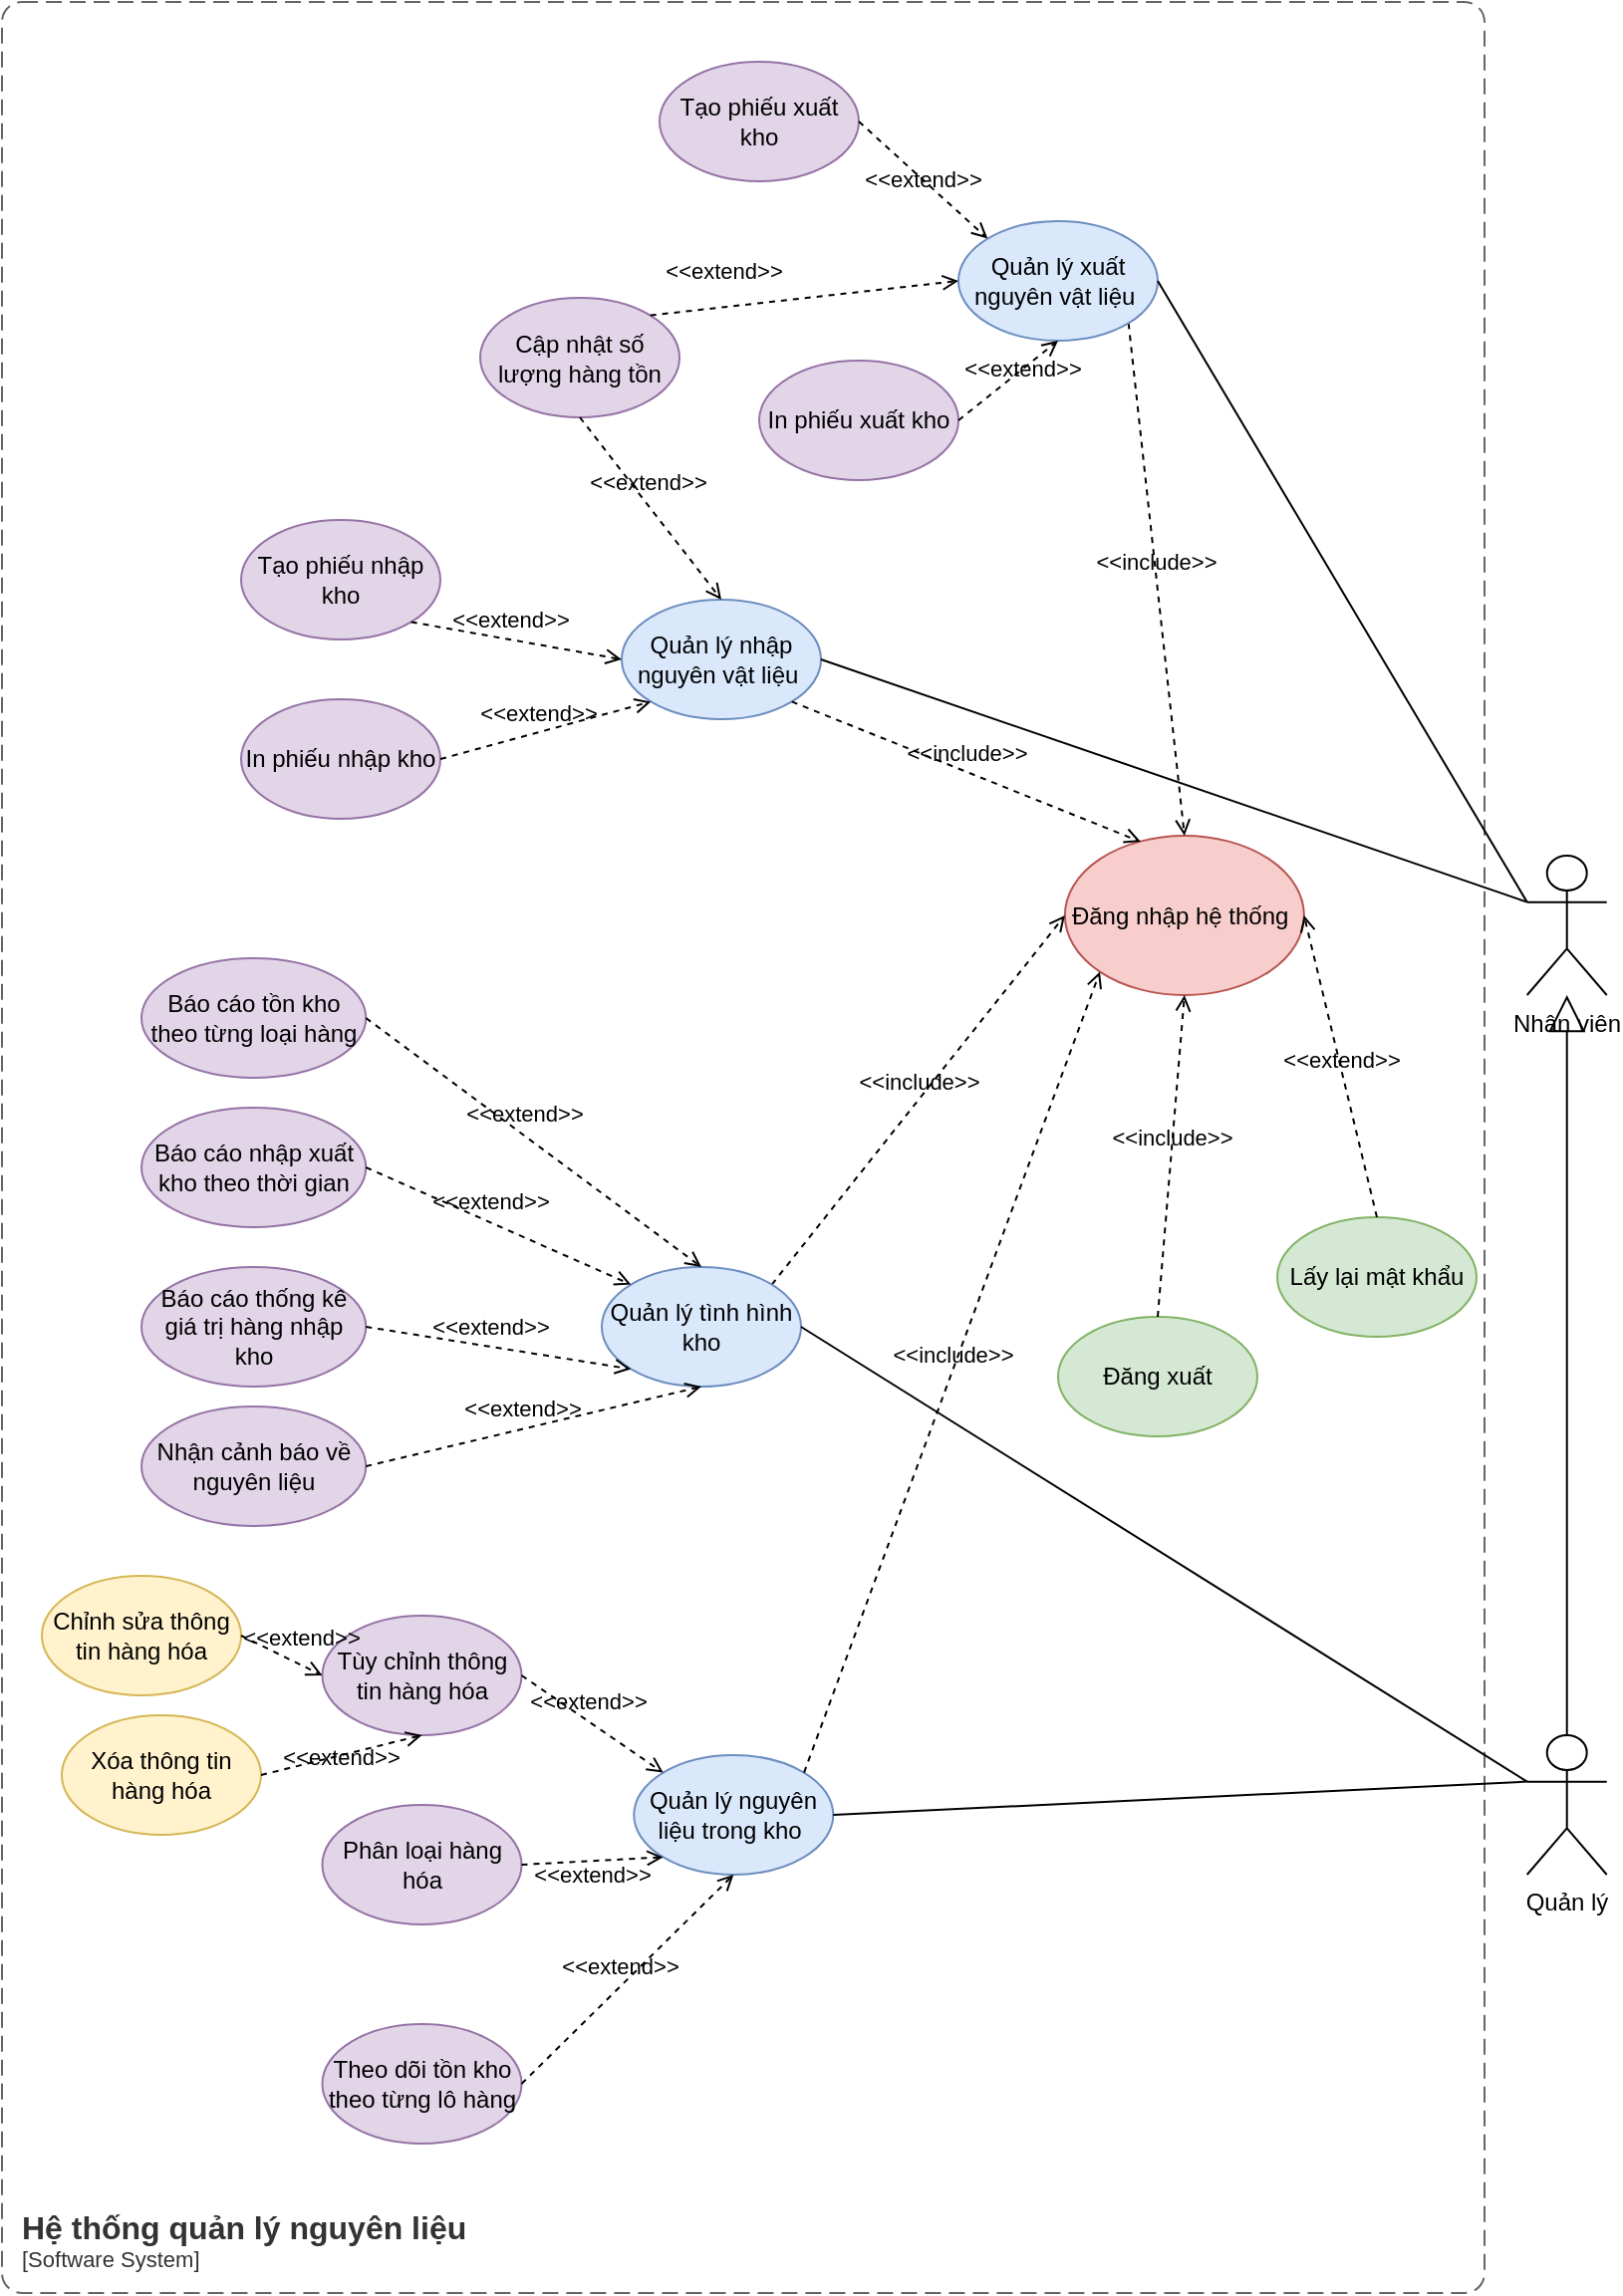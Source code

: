 <mxfile version="23.1.5" type="device">
  <diagram name="Page-1" id="vJp2piSBo7w1ZP9N7CSG">
    <mxGraphModel dx="2398" dy="1553" grid="1" gridSize="10" guides="1" tooltips="1" connect="1" arrows="1" fold="1" page="1" pageScale="1" pageWidth="827" pageHeight="1169" math="0" shadow="0">
      <root>
        <mxCell id="0" />
        <mxCell id="1" parent="0" />
        <object placeholders="1" c4Name="Hệ thống quản lý nguyên liệu" c4Type="SystemScopeBoundary" c4Application="Software System" label="&lt;font style=&quot;font-size: 16px&quot;&gt;&lt;b&gt;&lt;div style=&quot;text-align: left&quot;&gt;%c4Name%&lt;/div&gt;&lt;/b&gt;&lt;/font&gt;&lt;div style=&quot;text-align: left&quot;&gt;[%c4Application%]&lt;/div&gt;" id="LB-7-wC-m8ZPdhusKRaJ-1">
          <mxCell style="rounded=1;fontSize=11;whiteSpace=wrap;html=1;dashed=1;arcSize=20;fillColor=none;strokeColor=#666666;fontColor=#333333;labelBackgroundColor=none;align=left;verticalAlign=bottom;labelBorderColor=none;spacingTop=0;spacing=10;dashPattern=8 4;metaEdit=1;rotatable=0;perimeter=rectanglePerimeter;noLabel=0;labelPadding=0;allowArrows=0;connectable=0;expand=0;recursiveResize=0;editable=1;pointerEvents=0;absoluteArcSize=1;points=[[0.25,0,0],[0.5,0,0],[0.75,0,0],[1,0.25,0],[1,0.5,0],[1,0.75,0],[0.75,1,0],[0.5,1,0],[0.25,1,0],[0,0.75,0],[0,0.5,0],[0,0.25,0]];" parent="1" vertex="1">
            <mxGeometry x="830" y="10" width="744" height="1150" as="geometry" />
          </mxCell>
        </object>
        <mxCell id="KORaT0S3K6uB-MI05ZFw-1" value="Đăng nhập hệ thống&amp;nbsp;" style="ellipse;whiteSpace=wrap;html=1;fillColor=#f8cecc;strokeColor=#b85450;" parent="1" vertex="1">
          <mxGeometry x="1363.43" y="428.5" width="120" height="80" as="geometry" />
        </mxCell>
        <mxCell id="KORaT0S3K6uB-MI05ZFw-2" value="Quản lý nhập nguyên vật liệu&amp;nbsp;" style="ellipse;whiteSpace=wrap;html=1;fillColor=#dae8fc;strokeColor=#6c8ebf;" parent="1" vertex="1">
          <mxGeometry x="1141" y="310" width="100" height="60" as="geometry" />
        </mxCell>
        <mxCell id="KORaT0S3K6uB-MI05ZFw-7" value="Tạo phiếu nhập kho" style="ellipse;whiteSpace=wrap;html=1;fillColor=#e1d5e7;strokeColor=#9673a6;" parent="1" vertex="1">
          <mxGeometry x="950.0" y="270" width="100" height="60" as="geometry" />
        </mxCell>
        <mxCell id="KORaT0S3K6uB-MI05ZFw-13" value="Cập nhật số lượng hàng tồn" style="ellipse;whiteSpace=wrap;html=1;fillColor=#e1d5e7;strokeColor=#9673a6;" parent="1" vertex="1">
          <mxGeometry x="1070" y="158.5" width="100" height="60" as="geometry" />
        </mxCell>
        <mxCell id="KORaT0S3K6uB-MI05ZFw-26" value="Quản lý nguyên liệu trong kho&amp;nbsp;" style="ellipse;whiteSpace=wrap;html=1;fillColor=#dae8fc;strokeColor=#6c8ebf;" parent="1" vertex="1">
          <mxGeometry x="1147.15" y="890" width="100" height="60" as="geometry" />
        </mxCell>
        <mxCell id="KORaT0S3K6uB-MI05ZFw-27" value="Phân loại hàng hóa" style="ellipse;whiteSpace=wrap;html=1;fillColor=#e1d5e7;strokeColor=#9673a6;" parent="1" vertex="1">
          <mxGeometry x="990.75" y="915" width="100" height="60" as="geometry" />
        </mxCell>
        <mxCell id="KORaT0S3K6uB-MI05ZFw-28" value="Theo dõi tồn kho theo từng lô hàng" style="ellipse;whiteSpace=wrap;html=1;fillColor=#e1d5e7;strokeColor=#9673a6;" parent="1" vertex="1">
          <mxGeometry x="990.75" y="1025" width="100" height="60" as="geometry" />
        </mxCell>
        <mxCell id="KORaT0S3K6uB-MI05ZFw-30" value="Tùy chỉnh thông tin hàng hóa" style="ellipse;whiteSpace=wrap;html=1;fillColor=#e1d5e7;strokeColor=#9673a6;" parent="1" vertex="1">
          <mxGeometry x="990.75" y="820" width="100" height="60" as="geometry" />
        </mxCell>
        <mxCell id="KORaT0S3K6uB-MI05ZFw-36" value="In phiếu nhập kho" style="ellipse;whiteSpace=wrap;html=1;fillColor=#e1d5e7;strokeColor=#9673a6;" parent="1" vertex="1">
          <mxGeometry x="950.0" y="360" width="100" height="60" as="geometry" />
        </mxCell>
        <mxCell id="KORaT0S3K6uB-MI05ZFw-43" value="&amp;lt;&amp;lt;include&amp;gt;&amp;gt;" style="html=1;verticalAlign=bottom;labelBackgroundColor=none;endArrow=open;endFill=0;dashed=1;rounded=0;exitX=1;exitY=1;exitDx=0;exitDy=0;entryX=0.5;entryY=0;entryDx=0;entryDy=0;" parent="1" source="KORaT0S3K6uB-MI05ZFw-83" target="KORaT0S3K6uB-MI05ZFw-1" edge="1">
          <mxGeometry width="160" relative="1" as="geometry">
            <mxPoint x="1457.79" y="198.5" as="sourcePoint" />
            <mxPoint x="1492.93" y="378.5" as="targetPoint" />
          </mxGeometry>
        </mxCell>
        <mxCell id="KORaT0S3K6uB-MI05ZFw-44" value="&amp;lt;&amp;lt;include&amp;gt;&amp;gt;" style="html=1;verticalAlign=bottom;labelBackgroundColor=none;endArrow=open;endFill=0;dashed=1;rounded=0;exitX=1;exitY=0;exitDx=0;exitDy=0;entryX=0;entryY=1;entryDx=0;entryDy=0;" parent="1" source="KORaT0S3K6uB-MI05ZFw-26" target="KORaT0S3K6uB-MI05ZFw-1" edge="1">
          <mxGeometry width="160" relative="1" as="geometry">
            <mxPoint x="1647.93" y="195" as="sourcePoint" />
            <mxPoint x="1852.93" y="565" as="targetPoint" />
          </mxGeometry>
        </mxCell>
        <mxCell id="KORaT0S3K6uB-MI05ZFw-45" value="&amp;lt;&amp;lt;extend&amp;gt;&amp;gt;" style="html=1;verticalAlign=bottom;labelBackgroundColor=none;endArrow=open;endFill=0;dashed=1;rounded=0;entryX=0;entryY=0;entryDx=0;entryDy=0;exitX=1;exitY=0.5;exitDx=0;exitDy=0;" parent="1" source="KORaT0S3K6uB-MI05ZFw-30" target="KORaT0S3K6uB-MI05ZFw-26" edge="1">
          <mxGeometry x="-0.072" y="1" width="160" relative="1" as="geometry">
            <mxPoint x="1126.61" y="855" as="sourcePoint" />
            <mxPoint x="1191.61" y="885" as="targetPoint" />
            <mxPoint as="offset" />
          </mxGeometry>
        </mxCell>
        <mxCell id="KORaT0S3K6uB-MI05ZFw-46" value="&amp;lt;&amp;lt;extend&amp;gt;&amp;gt;" style="html=1;verticalAlign=bottom;labelBackgroundColor=none;endArrow=open;endFill=0;dashed=1;rounded=0;entryX=0;entryY=1;entryDx=0;entryDy=0;exitX=1;exitY=0.5;exitDx=0;exitDy=0;" parent="1" source="KORaT0S3K6uB-MI05ZFw-27" target="KORaT0S3K6uB-MI05ZFw-26" edge="1">
          <mxGeometry x="-0.043" y="-16" width="160" relative="1" as="geometry">
            <mxPoint x="1166.11" y="1060" as="sourcePoint" />
            <mxPoint x="1209.11" y="1139" as="targetPoint" />
            <mxPoint as="offset" />
          </mxGeometry>
        </mxCell>
        <mxCell id="KORaT0S3K6uB-MI05ZFw-47" value="&amp;lt;&amp;lt;extend&amp;gt;&amp;gt;" style="html=1;verticalAlign=bottom;labelBackgroundColor=none;endArrow=open;endFill=0;dashed=1;rounded=0;entryX=0.5;entryY=1;entryDx=0;entryDy=0;exitX=1;exitY=0.5;exitDx=0;exitDy=0;" parent="1" source="KORaT0S3K6uB-MI05ZFw-28" target="KORaT0S3K6uB-MI05ZFw-26" edge="1">
          <mxGeometry x="-0.072" y="1" width="160" relative="1" as="geometry">
            <mxPoint x="1109.11" y="1230" as="sourcePoint" />
            <mxPoint x="1152.11" y="1309" as="targetPoint" />
            <mxPoint as="offset" />
          </mxGeometry>
        </mxCell>
        <mxCell id="KORaT0S3K6uB-MI05ZFw-56" value="&amp;lt;&amp;lt;include&amp;gt;&amp;gt;" style="html=1;verticalAlign=bottom;labelBackgroundColor=none;endArrow=open;endFill=0;dashed=1;rounded=0;exitX=1;exitY=1;exitDx=0;exitDy=0;entryX=0.317;entryY=0.038;entryDx=0;entryDy=0;entryPerimeter=0;" parent="1" source="KORaT0S3K6uB-MI05ZFw-2" target="KORaT0S3K6uB-MI05ZFw-1" edge="1">
          <mxGeometry width="160" relative="1" as="geometry">
            <mxPoint x="1637.93" y="188.5" as="sourcePoint" />
            <mxPoint x="1792.93" y="418.5" as="targetPoint" />
          </mxGeometry>
        </mxCell>
        <mxCell id="KORaT0S3K6uB-MI05ZFw-57" value="&amp;lt;&amp;lt;extend&amp;gt;&amp;gt;" style="html=1;verticalAlign=bottom;labelBackgroundColor=none;endArrow=open;endFill=0;dashed=1;rounded=0;entryX=0;entryY=0.5;entryDx=0;entryDy=0;exitX=1;exitY=1;exitDx=0;exitDy=0;" parent="1" source="KORaT0S3K6uB-MI05ZFw-7" target="KORaT0S3K6uB-MI05ZFw-2" edge="1">
          <mxGeometry x="-0.072" y="1" width="160" relative="1" as="geometry">
            <mxPoint x="1131.93" y="243.5" as="sourcePoint" />
            <mxPoint x="1232.93" y="363.5" as="targetPoint" />
            <mxPoint as="offset" />
          </mxGeometry>
        </mxCell>
        <mxCell id="KORaT0S3K6uB-MI05ZFw-58" value="&amp;lt;&amp;lt;extend&amp;gt;&amp;gt;" style="html=1;verticalAlign=bottom;labelBackgroundColor=none;endArrow=open;endFill=0;dashed=1;rounded=0;exitX=0.5;exitY=1;exitDx=0;exitDy=0;entryX=0.5;entryY=0;entryDx=0;entryDy=0;" parent="1" source="KORaT0S3K6uB-MI05ZFw-13" target="KORaT0S3K6uB-MI05ZFw-2" edge="1">
          <mxGeometry x="-0.072" y="1" width="160" relative="1" as="geometry">
            <mxPoint x="1141.93" y="253.5" as="sourcePoint" />
            <mxPoint x="1260" y="293.5" as="targetPoint" />
            <mxPoint as="offset" />
          </mxGeometry>
        </mxCell>
        <mxCell id="KORaT0S3K6uB-MI05ZFw-59" value="&amp;lt;&amp;lt;extend&amp;gt;&amp;gt;" style="html=1;verticalAlign=bottom;labelBackgroundColor=none;endArrow=open;endFill=0;dashed=1;rounded=0;entryX=0;entryY=1;entryDx=0;entryDy=0;exitX=1;exitY=0.5;exitDx=0;exitDy=0;" parent="1" source="KORaT0S3K6uB-MI05ZFw-36" target="KORaT0S3K6uB-MI05ZFw-2" edge="1">
          <mxGeometry x="-0.072" y="1" width="160" relative="1" as="geometry">
            <mxPoint x="1142.93" y="398.5" as="sourcePoint" />
            <mxPoint x="1229.93" y="412.5" as="targetPoint" />
            <mxPoint as="offset" />
          </mxGeometry>
        </mxCell>
        <mxCell id="KORaT0S3K6uB-MI05ZFw-67" value="Lấy lại mật khẩu" style="ellipse;whiteSpace=wrap;html=1;fillColor=#d5e8d4;strokeColor=#82b366;" parent="1" vertex="1">
          <mxGeometry x="1470" y="620" width="100" height="60" as="geometry" />
        </mxCell>
        <mxCell id="KORaT0S3K6uB-MI05ZFw-68" value="&amp;lt;&amp;lt;extend&amp;gt;&amp;gt;" style="html=1;verticalAlign=bottom;labelBackgroundColor=none;endArrow=open;endFill=0;dashed=1;rounded=0;entryX=1;entryY=0.5;entryDx=0;entryDy=0;exitX=0.5;exitY=0;exitDx=0;exitDy=0;" parent="1" source="KORaT0S3K6uB-MI05ZFw-67" target="KORaT0S3K6uB-MI05ZFw-1" edge="1">
          <mxGeometry x="-0.072" y="1" width="160" relative="1" as="geometry">
            <mxPoint x="1831.46" y="1065" as="sourcePoint" />
            <mxPoint x="1660.96" y="835" as="targetPoint" />
            <mxPoint as="offset" />
          </mxGeometry>
        </mxCell>
        <mxCell id="KORaT0S3K6uB-MI05ZFw-71" value="Đăng xuất" style="ellipse;whiteSpace=wrap;html=1;fillColor=#d5e8d4;strokeColor=#82b366;" parent="1" vertex="1">
          <mxGeometry x="1360.0" y="670" width="100" height="60" as="geometry" />
        </mxCell>
        <mxCell id="KORaT0S3K6uB-MI05ZFw-72" value="&amp;lt;&amp;lt;include&amp;gt;&amp;gt;" style="html=1;verticalAlign=bottom;labelBackgroundColor=none;endArrow=open;endFill=0;dashed=1;rounded=0;exitX=0.5;exitY=0;exitDx=0;exitDy=0;entryX=0.5;entryY=1;entryDx=0;entryDy=0;" parent="1" source="KORaT0S3K6uB-MI05ZFw-71" target="KORaT0S3K6uB-MI05ZFw-1" edge="1">
          <mxGeometry width="160" relative="1" as="geometry">
            <mxPoint x="1620.96" y="885" as="sourcePoint" />
            <mxPoint x="1442.93" y="545" as="targetPoint" />
          </mxGeometry>
        </mxCell>
        <mxCell id="KORaT0S3K6uB-MI05ZFw-73" value="&amp;lt;&amp;lt;include&amp;gt;&amp;gt;" style="html=1;verticalAlign=bottom;labelBackgroundColor=none;endArrow=open;endFill=0;dashed=1;rounded=0;exitX=1;exitY=0;exitDx=0;exitDy=0;entryX=0;entryY=0.5;entryDx=0;entryDy=0;" parent="1" source="KORaT0S3K6uB-MI05ZFw-94" target="KORaT0S3K6uB-MI05ZFw-1" edge="1">
          <mxGeometry width="160" relative="1" as="geometry">
            <mxPoint x="1280.5" y="640" as="sourcePoint" />
            <mxPoint x="1443.93" y="525" as="targetPoint" />
          </mxGeometry>
        </mxCell>
        <mxCell id="KORaT0S3K6uB-MI05ZFw-79" value="Nhân viên" style="shape=umlActor;verticalLabelPosition=bottom;verticalAlign=top;html=1;" parent="1" vertex="1">
          <mxGeometry x="1595.36" y="438.5" width="40" height="70" as="geometry" />
        </mxCell>
        <mxCell id="KORaT0S3K6uB-MI05ZFw-81" value="Quản lý" style="shape=umlActor;verticalLabelPosition=bottom;verticalAlign=top;html=1;" parent="1" vertex="1">
          <mxGeometry x="1595.36" y="880" width="40" height="70" as="geometry" />
        </mxCell>
        <mxCell id="KORaT0S3K6uB-MI05ZFw-82" value="" style="endArrow=block;endSize=16;endFill=0;html=1;rounded=0;exitX=0.5;exitY=0;exitDx=0;exitDy=0;exitPerimeter=0;" parent="1" source="KORaT0S3K6uB-MI05ZFw-81" target="KORaT0S3K6uB-MI05ZFw-79" edge="1">
          <mxGeometry width="160" relative="1" as="geometry">
            <mxPoint x="1780" y="680" as="sourcePoint" />
            <mxPoint x="1940" y="680" as="targetPoint" />
          </mxGeometry>
        </mxCell>
        <mxCell id="KORaT0S3K6uB-MI05ZFw-83" value="Quản lý xuất nguyên vật liệu&amp;nbsp;" style="ellipse;whiteSpace=wrap;html=1;fillColor=#dae8fc;strokeColor=#6c8ebf;" parent="1" vertex="1">
          <mxGeometry x="1310.0" y="120" width="100" height="60" as="geometry" />
        </mxCell>
        <mxCell id="KORaT0S3K6uB-MI05ZFw-84" value="Tạo phiếu xuất kho" style="ellipse;whiteSpace=wrap;html=1;fillColor=#e1d5e7;strokeColor=#9673a6;" parent="1" vertex="1">
          <mxGeometry x="1160.0" y="40" width="100" height="60" as="geometry" />
        </mxCell>
        <mxCell id="KORaT0S3K6uB-MI05ZFw-88" value="In phiếu xuất kho" style="ellipse;whiteSpace=wrap;html=1;fillColor=#e1d5e7;strokeColor=#9673a6;" parent="1" vertex="1">
          <mxGeometry x="1210.0" y="190" width="100" height="60" as="geometry" />
        </mxCell>
        <mxCell id="KORaT0S3K6uB-MI05ZFw-89" value="&amp;lt;&amp;lt;extend&amp;gt;&amp;gt;" style="html=1;verticalAlign=bottom;labelBackgroundColor=none;endArrow=open;endFill=0;dashed=1;rounded=0;entryX=0;entryY=0;entryDx=0;entryDy=0;exitX=1;exitY=0.5;exitDx=0;exitDy=0;" parent="1" source="KORaT0S3K6uB-MI05ZFw-84" target="KORaT0S3K6uB-MI05ZFw-83" edge="1">
          <mxGeometry x="0.129" y="-7" width="160" relative="1" as="geometry">
            <mxPoint x="1410.5" y="-21.5" as="sourcePoint" />
            <mxPoint x="1532.5" y="-46.5" as="targetPoint" />
            <mxPoint as="offset" />
          </mxGeometry>
        </mxCell>
        <mxCell id="KORaT0S3K6uB-MI05ZFw-90" value="&amp;lt;&amp;lt;extend&amp;gt;&amp;gt;" style="html=1;verticalAlign=bottom;labelBackgroundColor=none;endArrow=open;endFill=0;dashed=1;rounded=0;entryX=0;entryY=0.5;entryDx=0;entryDy=0;exitX=1;exitY=0;exitDx=0;exitDy=0;" parent="1" source="KORaT0S3K6uB-MI05ZFw-13" target="KORaT0S3K6uB-MI05ZFw-83" edge="1">
          <mxGeometry x="-0.516" y="9" width="160" relative="1" as="geometry">
            <mxPoint x="1370.5" y="153.5" as="sourcePoint" />
            <mxPoint x="1425.5" y="117.5" as="targetPoint" />
            <mxPoint as="offset" />
          </mxGeometry>
        </mxCell>
        <mxCell id="KORaT0S3K6uB-MI05ZFw-91" value="&amp;lt;&amp;lt;extend&amp;gt;&amp;gt;" style="html=1;verticalAlign=bottom;labelBackgroundColor=none;endArrow=open;endFill=0;dashed=1;rounded=0;entryX=0.5;entryY=1;entryDx=0;entryDy=0;exitX=1;exitY=0.5;exitDx=0;exitDy=0;" parent="1" source="KORaT0S3K6uB-MI05ZFw-88" target="KORaT0S3K6uB-MI05ZFw-83" edge="1">
          <mxGeometry x="0.129" y="-7" width="160" relative="1" as="geometry">
            <mxPoint x="1380.5" y="73.5" as="sourcePoint" />
            <mxPoint x="1425.5" y="117.5" as="targetPoint" />
            <mxPoint as="offset" />
            <Array as="points" />
          </mxGeometry>
        </mxCell>
        <mxCell id="KORaT0S3K6uB-MI05ZFw-94" value="Quản lý tình hình kho" style="ellipse;whiteSpace=wrap;html=1;fillColor=#dae8fc;strokeColor=#6c8ebf;" parent="1" vertex="1">
          <mxGeometry x="1131" y="645" width="100" height="60" as="geometry" />
        </mxCell>
        <mxCell id="KORaT0S3K6uB-MI05ZFw-95" value="Báo cáo tồn kho theo từng loại hàng" style="ellipse;whiteSpace=wrap;html=1;fillColor=#e1d5e7;strokeColor=#9673a6;" parent="1" vertex="1">
          <mxGeometry x="900.0" y="490" width="112.64" height="60" as="geometry" />
        </mxCell>
        <mxCell id="KORaT0S3K6uB-MI05ZFw-96" value="Báo cáo nhập xuất kho theo thời gian" style="ellipse;whiteSpace=wrap;html=1;fillColor=#e1d5e7;strokeColor=#9673a6;" parent="1" vertex="1">
          <mxGeometry x="900.0" y="565" width="112.64" height="60" as="geometry" />
        </mxCell>
        <mxCell id="KORaT0S3K6uB-MI05ZFw-97" value="Báo cáo thống kê giá trị hàng nhập kho" style="ellipse;whiteSpace=wrap;html=1;fillColor=#e1d5e7;strokeColor=#9673a6;" parent="1" vertex="1">
          <mxGeometry x="900.0" y="645" width="112.64" height="60" as="geometry" />
        </mxCell>
        <mxCell id="KORaT0S3K6uB-MI05ZFw-98" value="Nhận cảnh báo về nguyên liệu" style="ellipse;whiteSpace=wrap;html=1;fillColor=#e1d5e7;strokeColor=#9673a6;" parent="1" vertex="1">
          <mxGeometry x="900.0" y="715" width="112.64" height="60" as="geometry" />
        </mxCell>
        <mxCell id="KORaT0S3K6uB-MI05ZFw-99" value="&amp;lt;&amp;lt;extend&amp;gt;&amp;gt;" style="html=1;verticalAlign=bottom;labelBackgroundColor=none;endArrow=open;endFill=0;dashed=1;rounded=0;entryX=0.5;entryY=0;entryDx=0;entryDy=0;exitX=1;exitY=0.5;exitDx=0;exitDy=0;" parent="1" source="KORaT0S3K6uB-MI05ZFw-95" target="KORaT0S3K6uB-MI05ZFw-94" edge="1">
          <mxGeometry x="-0.072" y="1" width="160" relative="1" as="geometry">
            <mxPoint x="1097.75" y="560" as="sourcePoint" />
            <mxPoint x="1162.75" y="590" as="targetPoint" />
            <mxPoint as="offset" />
          </mxGeometry>
        </mxCell>
        <mxCell id="KORaT0S3K6uB-MI05ZFw-100" value="&amp;lt;&amp;lt;extend&amp;gt;&amp;gt;" style="html=1;verticalAlign=bottom;labelBackgroundColor=none;endArrow=open;endFill=0;dashed=1;rounded=0;entryX=0;entryY=0;entryDx=0;entryDy=0;exitX=1;exitY=0.5;exitDx=0;exitDy=0;" parent="1" source="KORaT0S3K6uB-MI05ZFw-96" target="KORaT0S3K6uB-MI05ZFw-94" edge="1">
          <mxGeometry x="-0.072" y="1" width="160" relative="1" as="geometry">
            <mxPoint x="1084.25" y="520" as="sourcePoint" />
            <mxPoint x="1185.25" y="640" as="targetPoint" />
            <mxPoint as="offset" />
          </mxGeometry>
        </mxCell>
        <mxCell id="KORaT0S3K6uB-MI05ZFw-101" value="&amp;lt;&amp;lt;extend&amp;gt;&amp;gt;" style="html=1;verticalAlign=bottom;labelBackgroundColor=none;endArrow=open;endFill=0;dashed=1;rounded=0;entryX=0;entryY=1;entryDx=0;entryDy=0;exitX=1;exitY=0.5;exitDx=0;exitDy=0;" parent="1" source="KORaT0S3K6uB-MI05ZFw-97" target="KORaT0S3K6uB-MI05ZFw-94" edge="1">
          <mxGeometry x="-0.072" y="1" width="160" relative="1" as="geometry">
            <mxPoint x="1094.25" y="530" as="sourcePoint" />
            <mxPoint x="1195.25" y="650" as="targetPoint" />
            <mxPoint as="offset" />
          </mxGeometry>
        </mxCell>
        <mxCell id="KORaT0S3K6uB-MI05ZFw-102" value="&amp;lt;&amp;lt;extend&amp;gt;&amp;gt;" style="html=1;verticalAlign=bottom;labelBackgroundColor=none;endArrow=open;endFill=0;dashed=1;rounded=0;entryX=0.5;entryY=1;entryDx=0;entryDy=0;exitX=1;exitY=0.5;exitDx=0;exitDy=0;" parent="1" source="KORaT0S3K6uB-MI05ZFw-98" target="KORaT0S3K6uB-MI05ZFw-94" edge="1">
          <mxGeometry x="-0.072" y="1" width="160" relative="1" as="geometry">
            <mxPoint x="1104.25" y="540" as="sourcePoint" />
            <mxPoint x="1205.25" y="660" as="targetPoint" />
            <mxPoint as="offset" />
          </mxGeometry>
        </mxCell>
        <mxCell id="KORaT0S3K6uB-MI05ZFw-103" value="" style="endArrow=none;html=1;rounded=0;exitX=0;exitY=0.333;exitDx=0;exitDy=0;exitPerimeter=0;entryX=1;entryY=0.5;entryDx=0;entryDy=0;" parent="1" source="KORaT0S3K6uB-MI05ZFw-79" target="KORaT0S3K6uB-MI05ZFw-83" edge="1">
          <mxGeometry width="50" height="50" relative="1" as="geometry">
            <mxPoint x="1640" y="300" as="sourcePoint" />
            <mxPoint x="1690" y="250" as="targetPoint" />
          </mxGeometry>
        </mxCell>
        <mxCell id="KORaT0S3K6uB-MI05ZFw-104" value="" style="endArrow=none;html=1;rounded=0;entryX=1;entryY=0.5;entryDx=0;entryDy=0;exitX=0;exitY=0.333;exitDx=0;exitDy=0;exitPerimeter=0;" parent="1" source="KORaT0S3K6uB-MI05ZFw-79" target="KORaT0S3K6uB-MI05ZFw-2" edge="1">
          <mxGeometry width="50" height="50" relative="1" as="geometry">
            <mxPoint x="1590" y="460" as="sourcePoint" />
            <mxPoint x="1521" y="145" as="targetPoint" />
          </mxGeometry>
        </mxCell>
        <mxCell id="KORaT0S3K6uB-MI05ZFw-105" value="" style="endArrow=none;html=1;rounded=0;exitX=0;exitY=0.333;exitDx=0;exitDy=0;exitPerimeter=0;entryX=1;entryY=0.5;entryDx=0;entryDy=0;" parent="1" source="KORaT0S3K6uB-MI05ZFw-81" target="KORaT0S3K6uB-MI05ZFw-94" edge="1">
          <mxGeometry width="50" height="50" relative="1" as="geometry">
            <mxPoint x="1587.86" y="893.5" as="sourcePoint" />
            <mxPoint x="1502.86" y="566.5" as="targetPoint" />
          </mxGeometry>
        </mxCell>
        <mxCell id="KORaT0S3K6uB-MI05ZFw-106" value="" style="endArrow=none;html=1;rounded=0;exitX=0;exitY=0.333;exitDx=0;exitDy=0;exitPerimeter=0;entryX=1;entryY=0.5;entryDx=0;entryDy=0;" parent="1" source="KORaT0S3K6uB-MI05ZFw-81" target="KORaT0S3K6uB-MI05ZFw-26" edge="1">
          <mxGeometry width="50" height="50" relative="1" as="geometry">
            <mxPoint x="1605" y="825" as="sourcePoint" />
            <mxPoint x="1253" y="670" as="targetPoint" />
          </mxGeometry>
        </mxCell>
        <mxCell id="dkrSboafwAIlYk0rzjUt-1" value="Chỉnh sửa thông tin hàng hóa" style="ellipse;whiteSpace=wrap;html=1;fillColor=#fff2cc;strokeColor=#d6b656;" vertex="1" parent="1">
          <mxGeometry x="850" y="800" width="100" height="60" as="geometry" />
        </mxCell>
        <mxCell id="dkrSboafwAIlYk0rzjUt-2" value="Xóa thông tin hàng hóa" style="ellipse;whiteSpace=wrap;html=1;fillColor=#fff2cc;strokeColor=#d6b656;" vertex="1" parent="1">
          <mxGeometry x="860" y="870" width="100" height="60" as="geometry" />
        </mxCell>
        <mxCell id="dkrSboafwAIlYk0rzjUt-3" value="&amp;lt;&amp;lt;extend&amp;gt;&amp;gt;" style="html=1;verticalAlign=bottom;labelBackgroundColor=none;endArrow=open;endFill=0;dashed=1;rounded=0;entryX=0;entryY=0.5;entryDx=0;entryDy=0;exitX=1;exitY=0.5;exitDx=0;exitDy=0;" edge="1" parent="1" source="dkrSboafwAIlYk0rzjUt-1" target="KORaT0S3K6uB-MI05ZFw-30">
          <mxGeometry x="0.381" y="4" width="160" relative="1" as="geometry">
            <mxPoint x="1101" y="860" as="sourcePoint" />
            <mxPoint x="1172" y="909" as="targetPoint" />
            <mxPoint as="offset" />
          </mxGeometry>
        </mxCell>
        <mxCell id="dkrSboafwAIlYk0rzjUt-4" value="&amp;lt;&amp;lt;extend&amp;gt;&amp;gt;" style="html=1;verticalAlign=bottom;labelBackgroundColor=none;endArrow=open;endFill=0;dashed=1;rounded=0;entryX=0.5;entryY=1;entryDx=0;entryDy=0;exitX=1;exitY=0.5;exitDx=0;exitDy=0;" edge="1" parent="1" source="dkrSboafwAIlYk0rzjUt-2" target="KORaT0S3K6uB-MI05ZFw-30">
          <mxGeometry x="-0.067" y="-10" width="160" relative="1" as="geometry">
            <mxPoint x="960" y="840" as="sourcePoint" />
            <mxPoint x="1001" y="860" as="targetPoint" />
            <mxPoint as="offset" />
          </mxGeometry>
        </mxCell>
      </root>
    </mxGraphModel>
  </diagram>
</mxfile>
